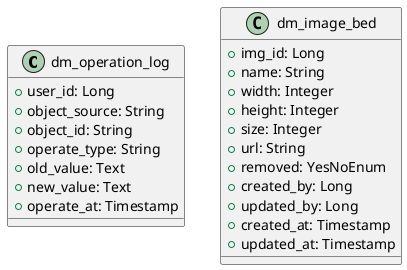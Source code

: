 @startuml

' 谁在什么时间对什么进行了什么操作，有什么变化
class dm_operation_log {
    + user_id: Long
    + object_source: String
    + object_id: String
    + operate_type: String
    + old_value: Text
    + new_value: Text
    + operate_at: Timestamp
}

class dm_image_bed {
    + img_id: Long
    + name: String
    + width: Integer
    + height: Integer
    + size: Integer
    + url: String
    + removed: YesNoEnum
    + created_by: Long
    + updated_by: Long
    + created_at: Timestamp
    + updated_at: Timestamp
}

@enduml